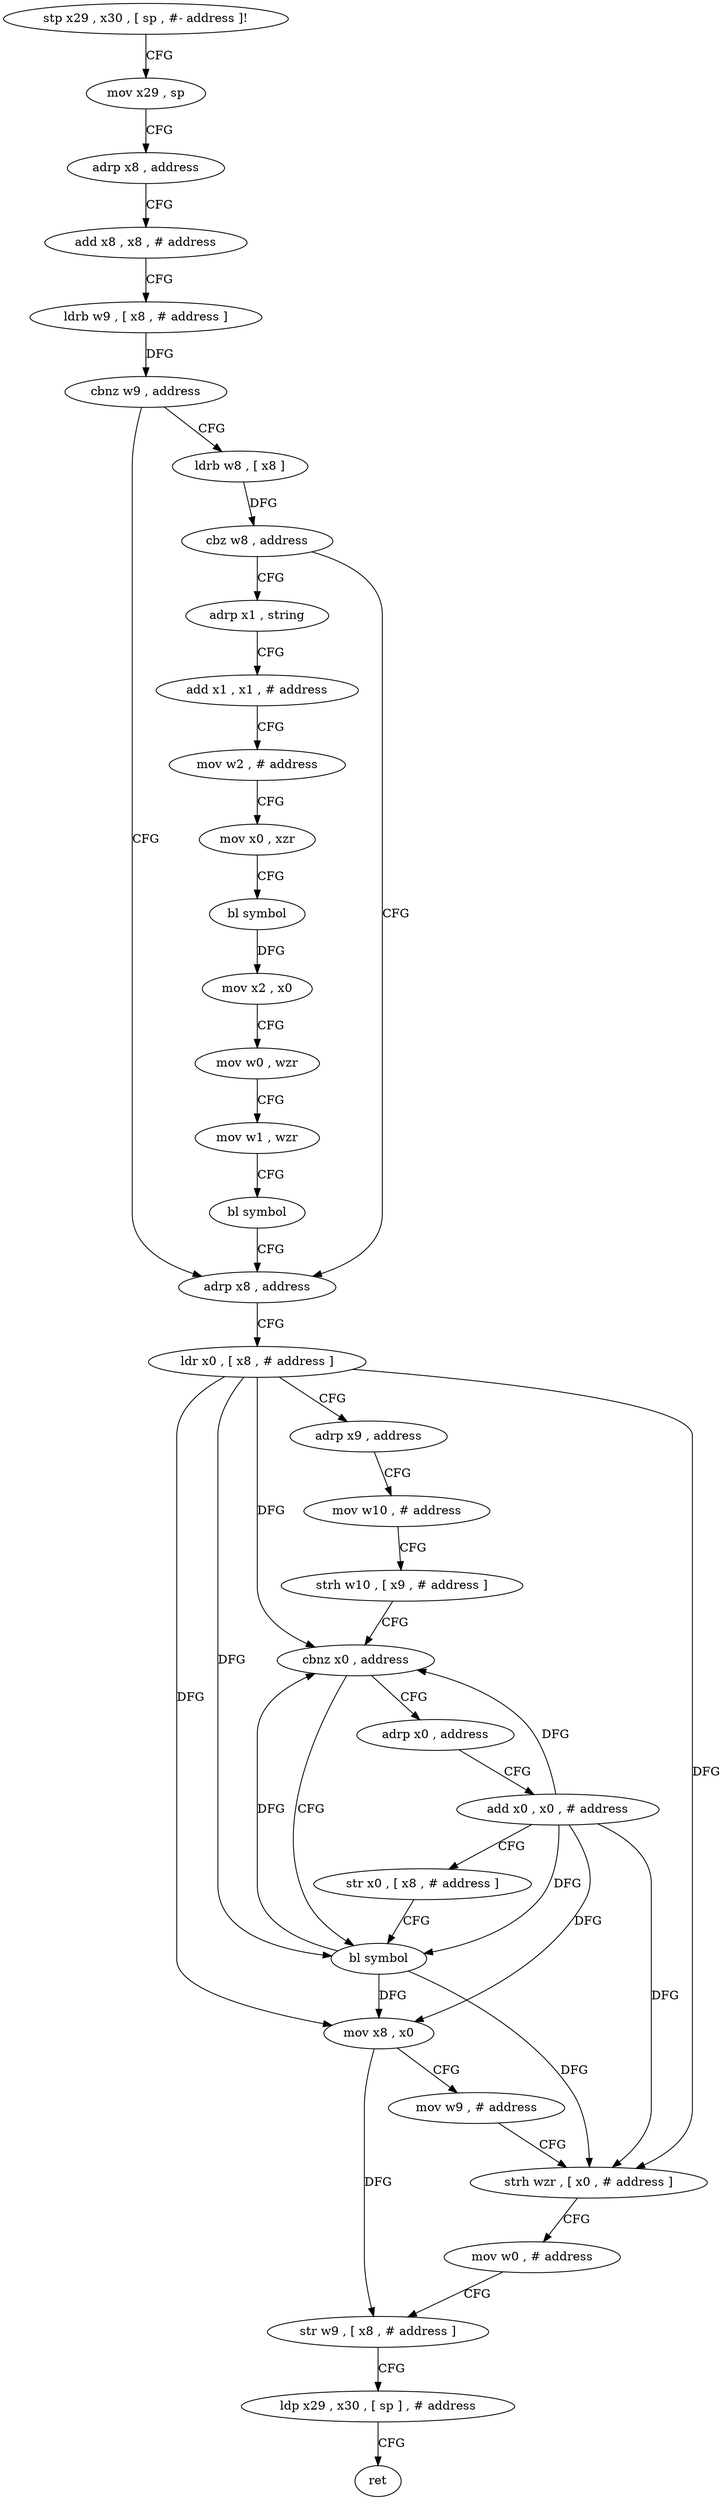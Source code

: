 digraph "func" {
"4247008" [label = "stp x29 , x30 , [ sp , #- address ]!" ]
"4247012" [label = "mov x29 , sp" ]
"4247016" [label = "adrp x8 , address" ]
"4247020" [label = "add x8 , x8 , # address" ]
"4247024" [label = "ldrb w9 , [ x8 , # address ]" ]
"4247028" [label = "cbnz w9 , address" ]
"4247076" [label = "adrp x8 , address" ]
"4247032" [label = "ldrb w8 , [ x8 ]" ]
"4247080" [label = "ldr x0 , [ x8 , # address ]" ]
"4247084" [label = "adrp x9 , address" ]
"4247088" [label = "mov w10 , # address" ]
"4247092" [label = "strh w10 , [ x9 , # address ]" ]
"4247096" [label = "cbnz x0 , address" ]
"4247112" [label = "bl symbol" ]
"4247100" [label = "adrp x0 , address" ]
"4247036" [label = "cbz w8 , address" ]
"4247040" [label = "adrp x1 , string" ]
"4247116" [label = "mov x8 , x0" ]
"4247120" [label = "mov w9 , # address" ]
"4247124" [label = "strh wzr , [ x0 , # address ]" ]
"4247128" [label = "mov w0 , # address" ]
"4247132" [label = "str w9 , [ x8 , # address ]" ]
"4247136" [label = "ldp x29 , x30 , [ sp ] , # address" ]
"4247140" [label = "ret" ]
"4247104" [label = "add x0 , x0 , # address" ]
"4247108" [label = "str x0 , [ x8 , # address ]" ]
"4247044" [label = "add x1 , x1 , # address" ]
"4247048" [label = "mov w2 , # address" ]
"4247052" [label = "mov x0 , xzr" ]
"4247056" [label = "bl symbol" ]
"4247060" [label = "mov x2 , x0" ]
"4247064" [label = "mov w0 , wzr" ]
"4247068" [label = "mov w1 , wzr" ]
"4247072" [label = "bl symbol" ]
"4247008" -> "4247012" [ label = "CFG" ]
"4247012" -> "4247016" [ label = "CFG" ]
"4247016" -> "4247020" [ label = "CFG" ]
"4247020" -> "4247024" [ label = "CFG" ]
"4247024" -> "4247028" [ label = "DFG" ]
"4247028" -> "4247076" [ label = "CFG" ]
"4247028" -> "4247032" [ label = "CFG" ]
"4247076" -> "4247080" [ label = "CFG" ]
"4247032" -> "4247036" [ label = "DFG" ]
"4247080" -> "4247084" [ label = "CFG" ]
"4247080" -> "4247096" [ label = "DFG" ]
"4247080" -> "4247112" [ label = "DFG" ]
"4247080" -> "4247116" [ label = "DFG" ]
"4247080" -> "4247124" [ label = "DFG" ]
"4247084" -> "4247088" [ label = "CFG" ]
"4247088" -> "4247092" [ label = "CFG" ]
"4247092" -> "4247096" [ label = "CFG" ]
"4247096" -> "4247112" [ label = "CFG" ]
"4247096" -> "4247100" [ label = "CFG" ]
"4247112" -> "4247116" [ label = "DFG" ]
"4247112" -> "4247096" [ label = "DFG" ]
"4247112" -> "4247124" [ label = "DFG" ]
"4247100" -> "4247104" [ label = "CFG" ]
"4247036" -> "4247076" [ label = "CFG" ]
"4247036" -> "4247040" [ label = "CFG" ]
"4247040" -> "4247044" [ label = "CFG" ]
"4247116" -> "4247120" [ label = "CFG" ]
"4247116" -> "4247132" [ label = "DFG" ]
"4247120" -> "4247124" [ label = "CFG" ]
"4247124" -> "4247128" [ label = "CFG" ]
"4247128" -> "4247132" [ label = "CFG" ]
"4247132" -> "4247136" [ label = "CFG" ]
"4247136" -> "4247140" [ label = "CFG" ]
"4247104" -> "4247108" [ label = "CFG" ]
"4247104" -> "4247096" [ label = "DFG" ]
"4247104" -> "4247112" [ label = "DFG" ]
"4247104" -> "4247116" [ label = "DFG" ]
"4247104" -> "4247124" [ label = "DFG" ]
"4247108" -> "4247112" [ label = "CFG" ]
"4247044" -> "4247048" [ label = "CFG" ]
"4247048" -> "4247052" [ label = "CFG" ]
"4247052" -> "4247056" [ label = "CFG" ]
"4247056" -> "4247060" [ label = "DFG" ]
"4247060" -> "4247064" [ label = "CFG" ]
"4247064" -> "4247068" [ label = "CFG" ]
"4247068" -> "4247072" [ label = "CFG" ]
"4247072" -> "4247076" [ label = "CFG" ]
}
